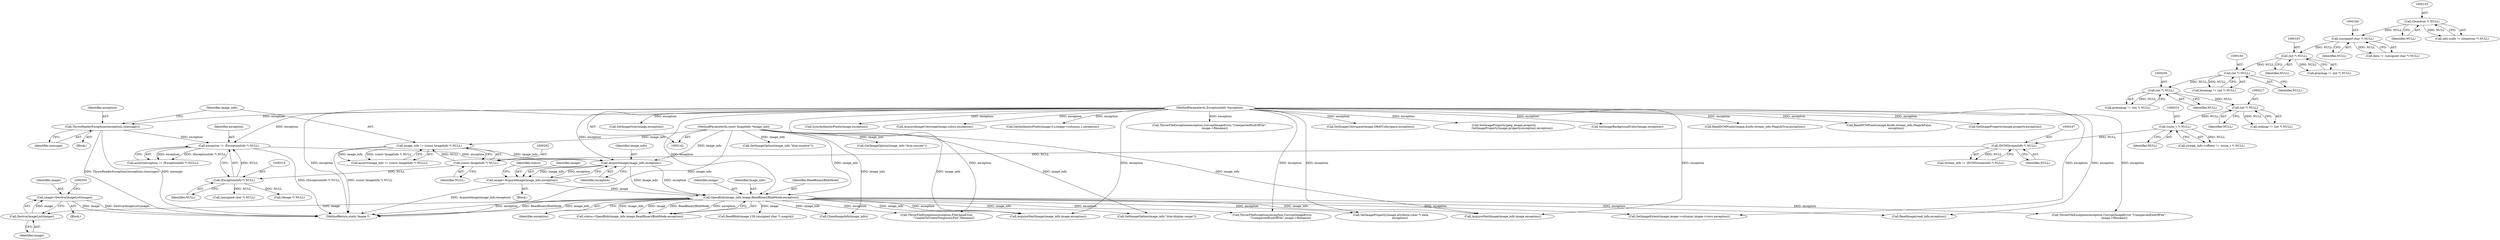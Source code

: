 digraph "0_ImageMagick_16916c8979c32765c542e216b31cee2671b7afe7@pointer" {
"1000344" [label="(Call,image=DestroyImageList(image))"];
"1000346" [label="(Call,DestroyImageList(image))"];
"1000334" [label="(Call,OpenBlob(image_info,image,ReadBinaryBlobMode,exception))"];
"1000329" [label="(Call,AcquireImage(image_info,exception))"];
"1000289" [label="(Call,image_info != (const ImageInfo *) NULL)"];
"1000143" [label="(MethodParameterIn,const ImageInfo *image_info)"];
"1000291" [label="(Call,(const ImageInfo *) NULL)"];
"1000246" [label="(Call,(DCMStreamInfo *) NULL)"];
"1000230" [label="(Call,(ssize_t *) NULL)"];
"1000216" [label="(Call,(int *) NULL)"];
"1000204" [label="(Call,(int *) NULL)"];
"1000192" [label="(Call,(int *) NULL)"];
"1000180" [label="(Call,(int *) NULL)"];
"1000168" [label="(Call,(unsigned char *) NULL)"];
"1000152" [label="(Call,(Quantum *) NULL)"];
"1000316" [label="(Call,exception != (ExceptionInfo *) NULL)"];
"1000255" [label="(Call,ThrowReaderException((exception),(message)))"];
"1000144" [label="(MethodParameterIn,ExceptionInfo *exception)"];
"1000318" [label="(Call,(ExceptionInfo *) NULL)"];
"1000327" [label="(Call,image=AcquireImage(image_info,exception))"];
"1000288" [label="(Call,assert(image_info != (const ImageInfo *) NULL))"];
"1000422" [label="(Call,ReadBlob(image,128,(unsigned char *) magick))"];
"1000180" [label="(Call,(int *) NULL)"];
"1004325" [label="(Call,SetImageGray(image,exception))"];
"1002587" [label="(Call,ThrowFileException(exception,CorruptImageError,\"UnexpectedEndOfFile\",\n            image->filename))"];
"1000226" [label="(Call,stream_info->offsets != (ssize_t *) NULL)"];
"1000232" [label="(Identifier,NULL)"];
"1000327" [label="(Call,image=AcquireImage(image_info,exception))"];
"1000331" [label="(Identifier,exception)"];
"1004166" [label="(Call,GetImageOption(image_info,\"dcm:display-range\"))"];
"1000257" [label="(Identifier,message)"];
"1000290" [label="(Identifier,image_info)"];
"1000318" [label="(Call,(ExceptionInfo *) NULL)"];
"1000336" [label="(Identifier,image)"];
"1000168" [label="(Call,(unsigned char *) NULL)"];
"1000216" [label="(Call,(int *) NULL)"];
"1002459" [label="(Call,SetImageProperty(image,attribute,(char *) data,\n                    exception))"];
"1000170" [label="(Identifier,NULL)"];
"1000154" [label="(Identifier,NULL)"];
"1000246" [label="(Call,(DCMStreamInfo *) NULL)"];
"1000255" [label="(Call,ThrowReaderException((exception),(message)))"];
"1004131" [label="(Call,SyncAuthenticPixels(image,exception))"];
"1000291" [label="(Call,(const ImageInfo *) NULL)"];
"1000192" [label="(Call,(int *) NULL)"];
"1000244" [label="(Call,stream_info != (DCMStreamInfo *) NULL)"];
"1000146" [label="(Block,)"];
"1000346" [label="(Call,DestroyImageList(image))"];
"1000190" [label="(Call,bluemap != (int *) NULL)"];
"1000202" [label="(Call,greenmap != (int *) NULL)"];
"1003548" [label="(Call,AcquireImageColormap(image,colors,exception))"];
"1004236" [label="(Call,GetImageOption(image_info,\"dcm:rescale\"))"];
"1004040" [label="(Call,GetAuthenticPixels(image,0,y,image->columns,1,exception))"];
"1000218" [label="(Identifier,NULL)"];
"1000320" [label="(Identifier,NULL)"];
"1000182" [label="(Identifier,NULL)"];
"1000345" [label="(Identifier,image)"];
"1000335" [label="(Identifier,image_info)"];
"1000206" [label="(Identifier,NULL)"];
"1000372" [label="(Call,(unsigned char *) NULL)"];
"1000338" [label="(Identifier,exception)"];
"1003491" [label="(Call,SetImageExtent(image,image->columns,image->rows,exception))"];
"1000329" [label="(Call,AcquireImage(image_info,exception))"];
"1000332" [label="(Call,status=OpenBlob(image_info,image,ReadBinaryBlobMode,exception))"];
"1000214" [label="(Call,redmap != (int *) NULL)"];
"1004341" [label="(Call,ThrowFileException(exception,CorruptImageError,\"UnexpectedEndOfFile\",\n            image->filename))"];
"1000178" [label="(Call,graymap != (int *) NULL)"];
"1003013" [label="(Call,ReadImage(read_info,exception))"];
"1002835" [label="(Call,CloneImageInfo(image_info))"];
"1000166" [label="(Call,data != (unsigned char *) NULL)"];
"1000148" [label="(Call,info.scale != (Quantum *) NULL)"];
"1004331" [label="(Call,SetImageColorspace(image,GRAYColorspace,exception))"];
"1004189" [label="(Call,GetImageOption(image_info,\"dcm:window\"))"];
"1003038" [label="(Call,SetImageProperty(jpeg_image,property,\n                  GetImageProperty(image,property,exception),exception))"];
"1000347" [label="(Identifier,image)"];
"1000230" [label="(Call,(ssize_t *) NULL)"];
"1000204" [label="(Call,(int *) NULL)"];
"1000337" [label="(Identifier,ReadBinaryBlobMode)"];
"1000317" [label="(Identifier,exception)"];
"1000194" [label="(Identifier,NULL)"];
"1003512" [label="(Call,SetImageBackgroundColor(image,exception))"];
"1000145" [label="(Block,)"];
"1004422" [label="(Call,AcquireNextImage(image_info,image,exception))"];
"1000344" [label="(Call,image=DestroyImageList(image))"];
"1000143" [label="(MethodParameterIn,const ImageInfo *image_info)"];
"1002938" [label="(Call,ThrowFileException(exception,FileOpenError,\n                \"UnableToCreateTemporaryFile\",filename))"];
"1004272" [label="(Call,ReadDCMPixels(image,&info,stream_info,MagickTrue,exception))"];
"1000256" [label="(Identifier,exception)"];
"1004379" [label="(Call,AcquireNextImage(image_info,image,exception))"];
"1000330" [label="(Identifier,image_info)"];
"1002963" [label="(Call,ThrowFileException(exception,CorruptImageError,\n                  \"UnexpectedEndOfFile\",image->filename))"];
"1000289" [label="(Call,image_info != (const ImageInfo *) NULL)"];
"1004316" [label="(Call,ReadDCMPixels(image,&info,stream_info,MagickFalse,\n                exception))"];
"1004568" [label="(MethodReturn,static Image *)"];
"1000315" [label="(Call,assert(exception != (ExceptionInfo *) NULL))"];
"1000333" [label="(Identifier,status)"];
"1000349" [label="(Call,(Image *) NULL)"];
"1000316" [label="(Call,exception != (ExceptionInfo *) NULL)"];
"1000248" [label="(Identifier,NULL)"];
"1000343" [label="(Block,)"];
"1000293" [label="(Identifier,NULL)"];
"1000334" [label="(Call,OpenBlob(image_info,image,ReadBinaryBlobMode,exception))"];
"1000328" [label="(Identifier,image)"];
"1000144" [label="(MethodParameterIn,ExceptionInfo *exception)"];
"1003041" [label="(Call,GetImageProperty(image,property,exception))"];
"1000152" [label="(Call,(Quantum *) NULL)"];
"1000344" -> "1000343"  [label="AST: "];
"1000344" -> "1000346"  [label="CFG: "];
"1000345" -> "1000344"  [label="AST: "];
"1000346" -> "1000344"  [label="AST: "];
"1000350" -> "1000344"  [label="CFG: "];
"1000344" -> "1004568"  [label="DDG: DestroyImageList(image)"];
"1000344" -> "1004568"  [label="DDG: image"];
"1000346" -> "1000344"  [label="DDG: image"];
"1000346" -> "1000347"  [label="CFG: "];
"1000347" -> "1000346"  [label="AST: "];
"1000334" -> "1000346"  [label="DDG: image"];
"1000334" -> "1000332"  [label="AST: "];
"1000334" -> "1000338"  [label="CFG: "];
"1000335" -> "1000334"  [label="AST: "];
"1000336" -> "1000334"  [label="AST: "];
"1000337" -> "1000334"  [label="AST: "];
"1000338" -> "1000334"  [label="AST: "];
"1000332" -> "1000334"  [label="CFG: "];
"1000334" -> "1004568"  [label="DDG: exception"];
"1000334" -> "1004568"  [label="DDG: ReadBinaryBlobMode"];
"1000334" -> "1004568"  [label="DDG: image_info"];
"1000334" -> "1000332"  [label="DDG: image_info"];
"1000334" -> "1000332"  [label="DDG: image"];
"1000334" -> "1000332"  [label="DDG: ReadBinaryBlobMode"];
"1000334" -> "1000332"  [label="DDG: exception"];
"1000329" -> "1000334"  [label="DDG: image_info"];
"1000329" -> "1000334"  [label="DDG: exception"];
"1000143" -> "1000334"  [label="DDG: image_info"];
"1000327" -> "1000334"  [label="DDG: image"];
"1000144" -> "1000334"  [label="DDG: exception"];
"1000334" -> "1000422"  [label="DDG: image"];
"1000334" -> "1002459"  [label="DDG: exception"];
"1000334" -> "1002587"  [label="DDG: exception"];
"1000334" -> "1002835"  [label="DDG: image_info"];
"1000334" -> "1002938"  [label="DDG: exception"];
"1000334" -> "1002963"  [label="DDG: exception"];
"1000334" -> "1003013"  [label="DDG: exception"];
"1000334" -> "1003491"  [label="DDG: exception"];
"1000334" -> "1004166"  [label="DDG: image_info"];
"1000334" -> "1004379"  [label="DDG: image_info"];
"1000334" -> "1004422"  [label="DDG: image_info"];
"1000334" -> "1004422"  [label="DDG: exception"];
"1000329" -> "1000327"  [label="AST: "];
"1000329" -> "1000331"  [label="CFG: "];
"1000330" -> "1000329"  [label="AST: "];
"1000331" -> "1000329"  [label="AST: "];
"1000327" -> "1000329"  [label="CFG: "];
"1000329" -> "1000327"  [label="DDG: image_info"];
"1000329" -> "1000327"  [label="DDG: exception"];
"1000289" -> "1000329"  [label="DDG: image_info"];
"1000143" -> "1000329"  [label="DDG: image_info"];
"1000316" -> "1000329"  [label="DDG: exception"];
"1000144" -> "1000329"  [label="DDG: exception"];
"1000289" -> "1000288"  [label="AST: "];
"1000289" -> "1000291"  [label="CFG: "];
"1000290" -> "1000289"  [label="AST: "];
"1000291" -> "1000289"  [label="AST: "];
"1000288" -> "1000289"  [label="CFG: "];
"1000289" -> "1004568"  [label="DDG: (const ImageInfo *) NULL"];
"1000289" -> "1000288"  [label="DDG: image_info"];
"1000289" -> "1000288"  [label="DDG: (const ImageInfo *) NULL"];
"1000143" -> "1000289"  [label="DDG: image_info"];
"1000291" -> "1000289"  [label="DDG: NULL"];
"1000143" -> "1000142"  [label="AST: "];
"1000143" -> "1004568"  [label="DDG: image_info"];
"1000143" -> "1002835"  [label="DDG: image_info"];
"1000143" -> "1004166"  [label="DDG: image_info"];
"1000143" -> "1004189"  [label="DDG: image_info"];
"1000143" -> "1004236"  [label="DDG: image_info"];
"1000143" -> "1004379"  [label="DDG: image_info"];
"1000143" -> "1004422"  [label="DDG: image_info"];
"1000291" -> "1000293"  [label="CFG: "];
"1000292" -> "1000291"  [label="AST: "];
"1000293" -> "1000291"  [label="AST: "];
"1000246" -> "1000291"  [label="DDG: NULL"];
"1000291" -> "1000318"  [label="DDG: NULL"];
"1000246" -> "1000244"  [label="AST: "];
"1000246" -> "1000248"  [label="CFG: "];
"1000247" -> "1000246"  [label="AST: "];
"1000248" -> "1000246"  [label="AST: "];
"1000244" -> "1000246"  [label="CFG: "];
"1000246" -> "1000244"  [label="DDG: NULL"];
"1000230" -> "1000246"  [label="DDG: NULL"];
"1000230" -> "1000226"  [label="AST: "];
"1000230" -> "1000232"  [label="CFG: "];
"1000231" -> "1000230"  [label="AST: "];
"1000232" -> "1000230"  [label="AST: "];
"1000226" -> "1000230"  [label="CFG: "];
"1000230" -> "1000226"  [label="DDG: NULL"];
"1000216" -> "1000230"  [label="DDG: NULL"];
"1000216" -> "1000214"  [label="AST: "];
"1000216" -> "1000218"  [label="CFG: "];
"1000217" -> "1000216"  [label="AST: "];
"1000218" -> "1000216"  [label="AST: "];
"1000214" -> "1000216"  [label="CFG: "];
"1000216" -> "1000214"  [label="DDG: NULL"];
"1000204" -> "1000216"  [label="DDG: NULL"];
"1000204" -> "1000202"  [label="AST: "];
"1000204" -> "1000206"  [label="CFG: "];
"1000205" -> "1000204"  [label="AST: "];
"1000206" -> "1000204"  [label="AST: "];
"1000202" -> "1000204"  [label="CFG: "];
"1000204" -> "1000202"  [label="DDG: NULL"];
"1000192" -> "1000204"  [label="DDG: NULL"];
"1000192" -> "1000190"  [label="AST: "];
"1000192" -> "1000194"  [label="CFG: "];
"1000193" -> "1000192"  [label="AST: "];
"1000194" -> "1000192"  [label="AST: "];
"1000190" -> "1000192"  [label="CFG: "];
"1000192" -> "1000190"  [label="DDG: NULL"];
"1000180" -> "1000192"  [label="DDG: NULL"];
"1000180" -> "1000178"  [label="AST: "];
"1000180" -> "1000182"  [label="CFG: "];
"1000181" -> "1000180"  [label="AST: "];
"1000182" -> "1000180"  [label="AST: "];
"1000178" -> "1000180"  [label="CFG: "];
"1000180" -> "1000178"  [label="DDG: NULL"];
"1000168" -> "1000180"  [label="DDG: NULL"];
"1000168" -> "1000166"  [label="AST: "];
"1000168" -> "1000170"  [label="CFG: "];
"1000169" -> "1000168"  [label="AST: "];
"1000170" -> "1000168"  [label="AST: "];
"1000166" -> "1000168"  [label="CFG: "];
"1000168" -> "1000166"  [label="DDG: NULL"];
"1000152" -> "1000168"  [label="DDG: NULL"];
"1000152" -> "1000148"  [label="AST: "];
"1000152" -> "1000154"  [label="CFG: "];
"1000153" -> "1000152"  [label="AST: "];
"1000154" -> "1000152"  [label="AST: "];
"1000148" -> "1000152"  [label="CFG: "];
"1000152" -> "1000148"  [label="DDG: NULL"];
"1000316" -> "1000315"  [label="AST: "];
"1000316" -> "1000318"  [label="CFG: "];
"1000317" -> "1000316"  [label="AST: "];
"1000318" -> "1000316"  [label="AST: "];
"1000315" -> "1000316"  [label="CFG: "];
"1000316" -> "1004568"  [label="DDG: (ExceptionInfo *) NULL"];
"1000316" -> "1000315"  [label="DDG: exception"];
"1000316" -> "1000315"  [label="DDG: (ExceptionInfo *) NULL"];
"1000255" -> "1000316"  [label="DDG: exception"];
"1000144" -> "1000316"  [label="DDG: exception"];
"1000318" -> "1000316"  [label="DDG: NULL"];
"1000255" -> "1000146"  [label="AST: "];
"1000255" -> "1000257"  [label="CFG: "];
"1000256" -> "1000255"  [label="AST: "];
"1000257" -> "1000255"  [label="AST: "];
"1000290" -> "1000255"  [label="CFG: "];
"1000255" -> "1004568"  [label="DDG: ThrowReaderException((exception),(message))"];
"1000255" -> "1004568"  [label="DDG: message"];
"1000144" -> "1000255"  [label="DDG: exception"];
"1000144" -> "1000142"  [label="AST: "];
"1000144" -> "1004568"  [label="DDG: exception"];
"1000144" -> "1002459"  [label="DDG: exception"];
"1000144" -> "1002587"  [label="DDG: exception"];
"1000144" -> "1002938"  [label="DDG: exception"];
"1000144" -> "1002963"  [label="DDG: exception"];
"1000144" -> "1003013"  [label="DDG: exception"];
"1000144" -> "1003041"  [label="DDG: exception"];
"1000144" -> "1003038"  [label="DDG: exception"];
"1000144" -> "1003491"  [label="DDG: exception"];
"1000144" -> "1003512"  [label="DDG: exception"];
"1000144" -> "1003548"  [label="DDG: exception"];
"1000144" -> "1004040"  [label="DDG: exception"];
"1000144" -> "1004131"  [label="DDG: exception"];
"1000144" -> "1004272"  [label="DDG: exception"];
"1000144" -> "1004316"  [label="DDG: exception"];
"1000144" -> "1004325"  [label="DDG: exception"];
"1000144" -> "1004331"  [label="DDG: exception"];
"1000144" -> "1004341"  [label="DDG: exception"];
"1000144" -> "1004379"  [label="DDG: exception"];
"1000144" -> "1004422"  [label="DDG: exception"];
"1000318" -> "1000320"  [label="CFG: "];
"1000319" -> "1000318"  [label="AST: "];
"1000320" -> "1000318"  [label="AST: "];
"1000318" -> "1000349"  [label="DDG: NULL"];
"1000318" -> "1000372"  [label="DDG: NULL"];
"1000327" -> "1000145"  [label="AST: "];
"1000328" -> "1000327"  [label="AST: "];
"1000333" -> "1000327"  [label="CFG: "];
"1000327" -> "1004568"  [label="DDG: AcquireImage(image_info,exception)"];
}
